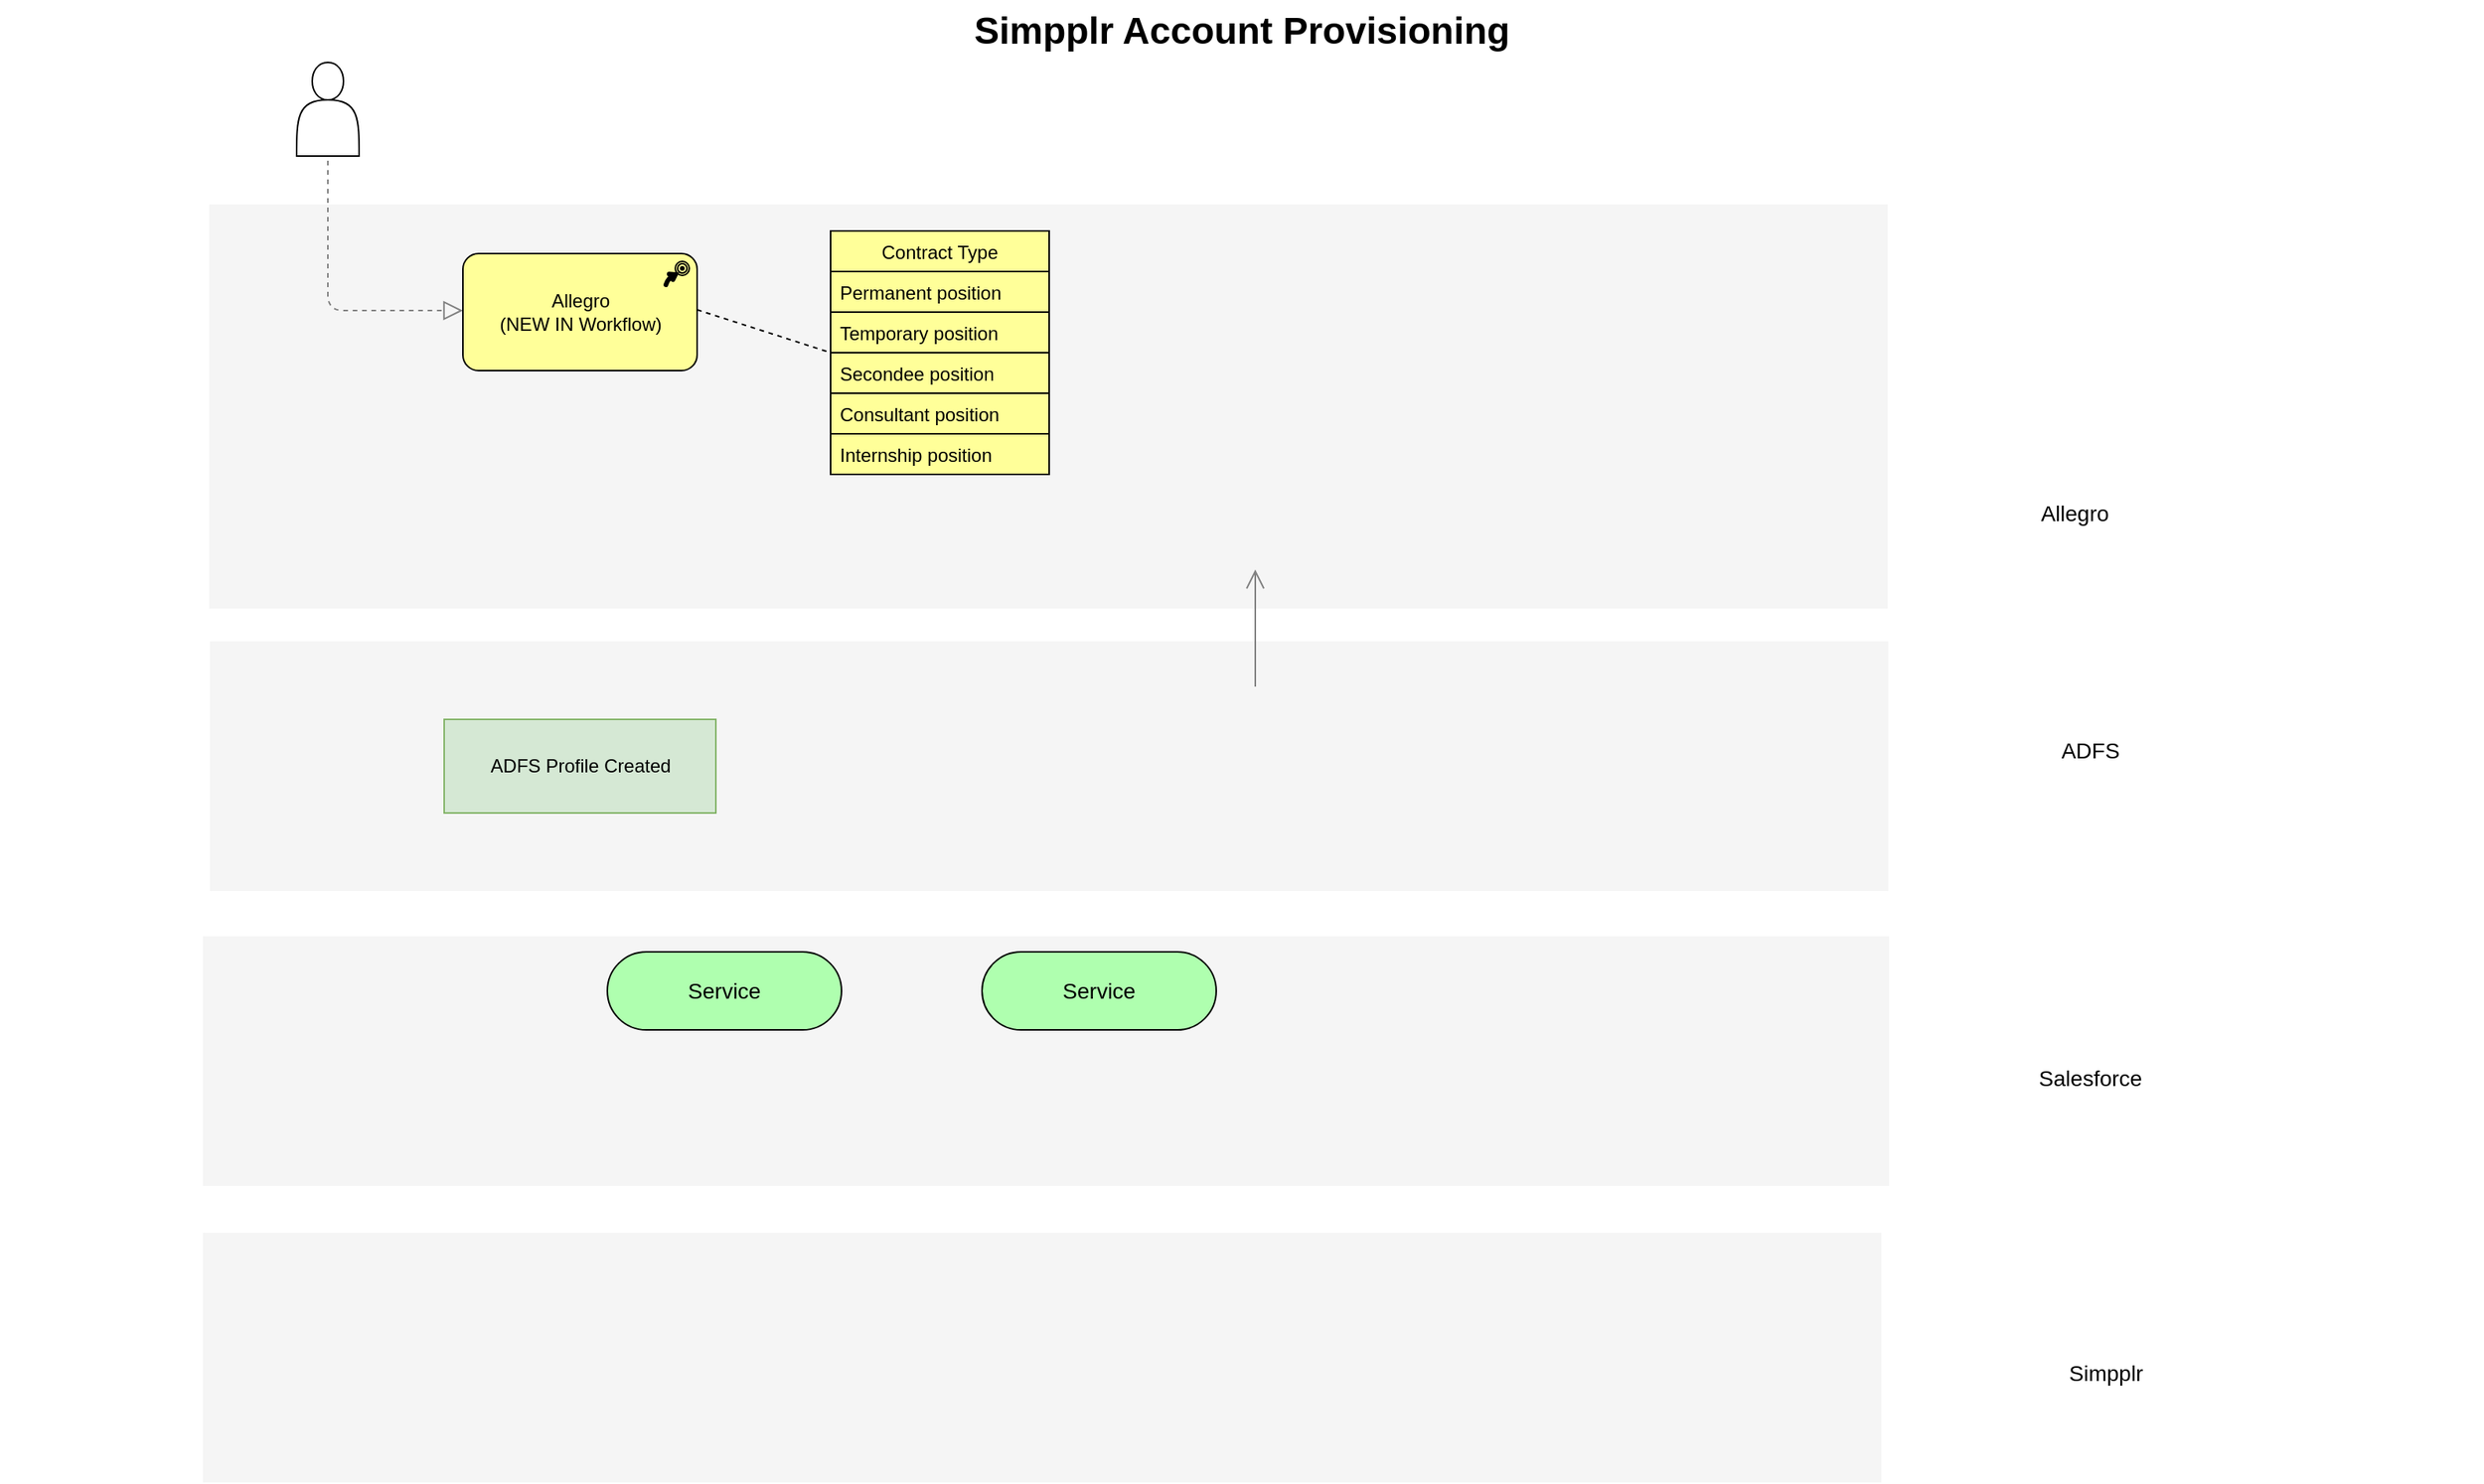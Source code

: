 <mxfile version="12.0.2" type="github" pages="1"><diagram name="Page-1" id="44bbcf24-548e-d532-59d3-359de5b44cbb"><mxGraphModel dx="3332" dy="877" grid="1" gridSize="10" guides="1" tooltips="1" connect="1" arrows="1" fold="1" page="1" pageScale="1.5" pageWidth="1169" pageHeight="826" background="none" math="0" shadow="0"><root><mxCell id="0" style=";html=1;"/><mxCell id="1" style=";html=1;" parent="0"/><mxCell id="UKAQFLcODLnGMiNsOCqj-1" value="" style="whiteSpace=wrap;html=1;strokeColor=none;strokeWidth=1;fillColor=#f5f5f5;fontSize=14;" vertex="1" parent="1"><mxGeometry x="214.5" y="451" width="1075" height="160" as="geometry"/></mxCell><mxCell id="6eae4fabf1afb631-36" value="" style="whiteSpace=wrap;html=1;strokeColor=none;strokeWidth=1;fillColor=#f5f5f5;fontSize=14;" parent="1" vertex="1"><mxGeometry x="210" y="640" width="1080" height="160" as="geometry"/></mxCell><mxCell id="6eae4fabf1afb631-35" value="" style="whiteSpace=wrap;html=1;strokeColor=none;strokeWidth=1;fillColor=#f5f5f5;fontSize=14;" parent="1" vertex="1"><mxGeometry x="210" y="830" width="1075" height="160" as="geometry"/></mxCell><mxCell id="6eae4fabf1afb631-34" value="" style="whiteSpace=wrap;html=1;strokeColor=none;strokeWidth=1;fillColor=#f5f5f5;fontSize=14;" parent="1" vertex="1"><mxGeometry x="214" y="171" width="1075" height="259" as="geometry"/></mxCell><mxCell id="6eae4fabf1afb631-5" value="Service" style="html=1;whiteSpace=wrap;fillColor=#AFFFAF;strokeColor=#000000;shape=mxgraph.archimate3.service;fontSize=14;" parent="1" vertex="1"><mxGeometry x="469" y="650" width="150" height="50" as="geometry"/></mxCell><mxCell id="6eae4fabf1afb631-6" value="Service" style="html=1;whiteSpace=wrap;fillColor=#AFFFAF;strokeColor=#000000;shape=mxgraph.archimate3.service;fontSize=14;" parent="1" vertex="1"><mxGeometry x="709" y="650" width="150" height="50" as="geometry"/></mxCell><mxCell id="6eae4fabf1afb631-27" style="edgeStyle=elbowEdgeStyle;rounded=1;elbow=vertical;html=1;startSize=10;endArrow=open;endFill=0;endSize=10;jettySize=auto;orthogonalLoop=1;strokeColor=#808080;fontSize=14;" parent="1" edge="1"><mxGeometry relative="1" as="geometry"><mxPoint x="884" y="480" as="sourcePoint"/><mxPoint x="884" y="405" as="targetPoint"/></mxGeometry></mxCell><mxCell id="6eae4fabf1afb631-29" value="Salesforce" style="text;html=1;strokeColor=none;fillColor=none;align=center;verticalAlign=middle;whiteSpace=wrap;fontSize=14;" parent="1" vertex="1"><mxGeometry x="1299" y="721" width="240" height="20" as="geometry"/></mxCell><mxCell id="6eae4fabf1afb631-30" value="ADFS" style="text;html=1;strokeColor=none;fillColor=none;align=center;verticalAlign=middle;whiteSpace=wrap;fontSize=14;" parent="1" vertex="1"><mxGeometry x="1299" y="511" width="240" height="20" as="geometry"/></mxCell><mxCell id="6eae4fabf1afb631-31" value="Allegro" style="text;html=1;strokeColor=none;fillColor=none;align=center;verticalAlign=middle;whiteSpace=wrap;fontSize=14;" parent="1" vertex="1"><mxGeometry x="1289" y="359" width="240" height="20" as="geometry"/></mxCell><mxCell id="6eae4fabf1afb631-33" style="edgeStyle=elbowEdgeStyle;rounded=1;elbow=vertical;html=1;dashed=1;startSize=10;endArrow=block;endFill=0;endSize=10;jettySize=auto;orthogonalLoop=1;strokeColor=#808080;fontSize=14;" parent="1" edge="1"><mxGeometry relative="1" as="geometry"><mxPoint x="290" y="101" as="sourcePoint"/><mxPoint x="376.5" y="239" as="targetPoint"/><Array as="points"><mxPoint x="320" y="239"/><mxPoint x="338" y="239"/></Array></mxGeometry></mxCell><mxCell id="6eae4fabf1afb631-37" value="Simpplr Account Provisioning" style="text;strokeColor=none;fillColor=none;html=1;fontSize=24;fontStyle=1;verticalAlign=middle;align=center;" parent="1" vertex="1"><mxGeometry x="80" y="40" width="1590" height="40" as="geometry"/></mxCell><mxCell id="UKAQFLcODLnGMiNsOCqj-2" value="Simpplr" style="text;html=1;strokeColor=none;fillColor=none;align=center;verticalAlign=middle;whiteSpace=wrap;fontSize=14;" vertex="1" parent="1"><mxGeometry x="1309" y="910" width="240" height="20" as="geometry"/></mxCell><mxCell id="UKAQFLcODLnGMiNsOCqj-3" value="" style="shape=actor;whiteSpace=wrap;html=1;" vertex="1" parent="1"><mxGeometry x="270" y="80" width="40" height="60" as="geometry"/></mxCell><mxCell id="UKAQFLcODLnGMiNsOCqj-6" value="ADFS Profile Created" style="rounded=0;whiteSpace=wrap;html=1;fillColor=#d5e8d4;strokeColor=#82b366;" vertex="1" parent="1"><mxGeometry x="364.5" y="501" width="174" height="60" as="geometry"/></mxCell><mxCell id="UKAQFLcODLnGMiNsOCqj-7" value="Contract Type" style="swimlane;fontStyle=0;childLayout=stackLayout;horizontal=1;startSize=26;fillColor=#FFFF99;horizontalStack=0;resizeParent=1;resizeParentMax=0;resizeLast=0;collapsible=1;marginBottom=0;strokeColor=#000000;" vertex="1" parent="1"><mxGeometry x="612" y="188" width="140" height="156" as="geometry"/></mxCell><mxCell id="UKAQFLcODLnGMiNsOCqj-8" value="Permanent position" style="text;strokeColor=#000000;fillColor=#FFFF99;align=left;verticalAlign=top;spacingLeft=4;spacingRight=4;overflow=hidden;rotatable=0;points=[[0,0.5],[1,0.5]];portConstraint=eastwest;" vertex="1" parent="UKAQFLcODLnGMiNsOCqj-7"><mxGeometry y="26" width="140" height="26" as="geometry"/></mxCell><mxCell id="UKAQFLcODLnGMiNsOCqj-9" value="Temporary position" style="text;strokeColor=#000000;fillColor=#FFFF99;align=left;verticalAlign=top;spacingLeft=4;spacingRight=4;overflow=hidden;rotatable=0;points=[[0,0.5],[1,0.5]];portConstraint=eastwest;" vertex="1" parent="UKAQFLcODLnGMiNsOCqj-7"><mxGeometry y="52" width="140" height="26" as="geometry"/></mxCell><mxCell id="UKAQFLcODLnGMiNsOCqj-10" value="Secondee position" style="text;strokeColor=#000000;fillColor=#FFFF99;align=left;verticalAlign=top;spacingLeft=4;spacingRight=4;overflow=hidden;rotatable=0;points=[[0,0.5],[1,0.5]];portConstraint=eastwest;" vertex="1" parent="UKAQFLcODLnGMiNsOCqj-7"><mxGeometry y="78" width="140" height="26" as="geometry"/></mxCell><mxCell id="UKAQFLcODLnGMiNsOCqj-15" value="Consultant position" style="text;strokeColor=#000000;fillColor=#FFFF99;align=left;verticalAlign=top;spacingLeft=4;spacingRight=4;overflow=hidden;rotatable=0;points=[[0,0.5],[1,0.5]];portConstraint=eastwest;" vertex="1" parent="UKAQFLcODLnGMiNsOCqj-7"><mxGeometry y="104" width="140" height="26" as="geometry"/></mxCell><mxCell id="UKAQFLcODLnGMiNsOCqj-14" value="Internship position" style="text;strokeColor=#000000;fillColor=#FFFF99;align=left;verticalAlign=top;spacingLeft=4;spacingRight=4;overflow=hidden;rotatable=0;points=[[0,0.5],[1,0.5]];portConstraint=eastwest;" vertex="1" parent="UKAQFLcODLnGMiNsOCqj-7"><mxGeometry y="130" width="140" height="26" as="geometry"/></mxCell><mxCell id="UKAQFLcODLnGMiNsOCqj-13" value="" style="endArrow=none;dashed=1;html=1;exitX=1;exitY=0.5;exitDx=0;exitDy=0;exitPerimeter=0;entryX=0;entryY=0.5;entryDx=0;entryDy=0;" edge="1" parent="1" target="UKAQFLcODLnGMiNsOCqj-7"><mxGeometry width="50" height="50" relative="1" as="geometry"><mxPoint x="526.5" y="238.5" as="sourcePoint"/><mxPoint x="594.5" y="213.5" as="targetPoint"/></mxGeometry></mxCell><UserObject label="Allegro&lt;br&gt;(NEW IN Workflow)" link="https://weforum.jira.com/wiki/spaces/ITIS/pages/1164705906/SAD+-+Autoinout" id="UKAQFLcODLnGMiNsOCqj-16"><mxCell style="html=1;outlineConnect=0;whiteSpace=wrap;fillColor=#Ffff99;strokeColor=#000000;shape=mxgraph.archimate3.application;appType=course;archiType=rounded;" vertex="1" parent="1"><mxGeometry x="376.5" y="202.5" width="150" height="75" as="geometry"/></mxCell></UserObject></root></mxGraphModel></diagram></mxfile>